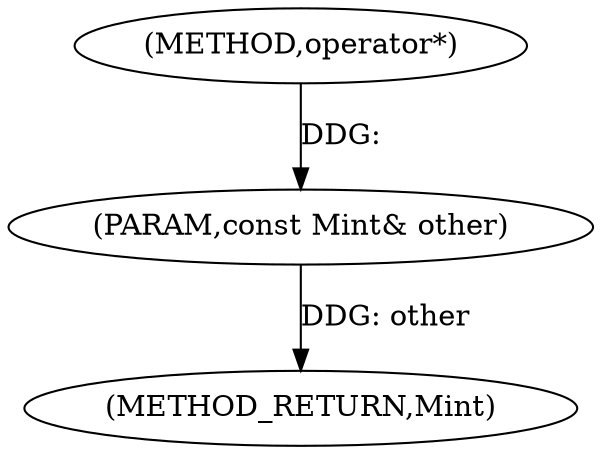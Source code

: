 digraph "operator*" {  
"1000487" [label = "(METHOD,operator*)" ]
"1000490" [label = "(METHOD_RETURN,Mint)" ]
"1000488" [label = "(PARAM,const Mint& other)" ]
  "1000488" -> "1000490"  [ label = "DDG: other"] 
  "1000487" -> "1000488"  [ label = "DDG: "] 
}

